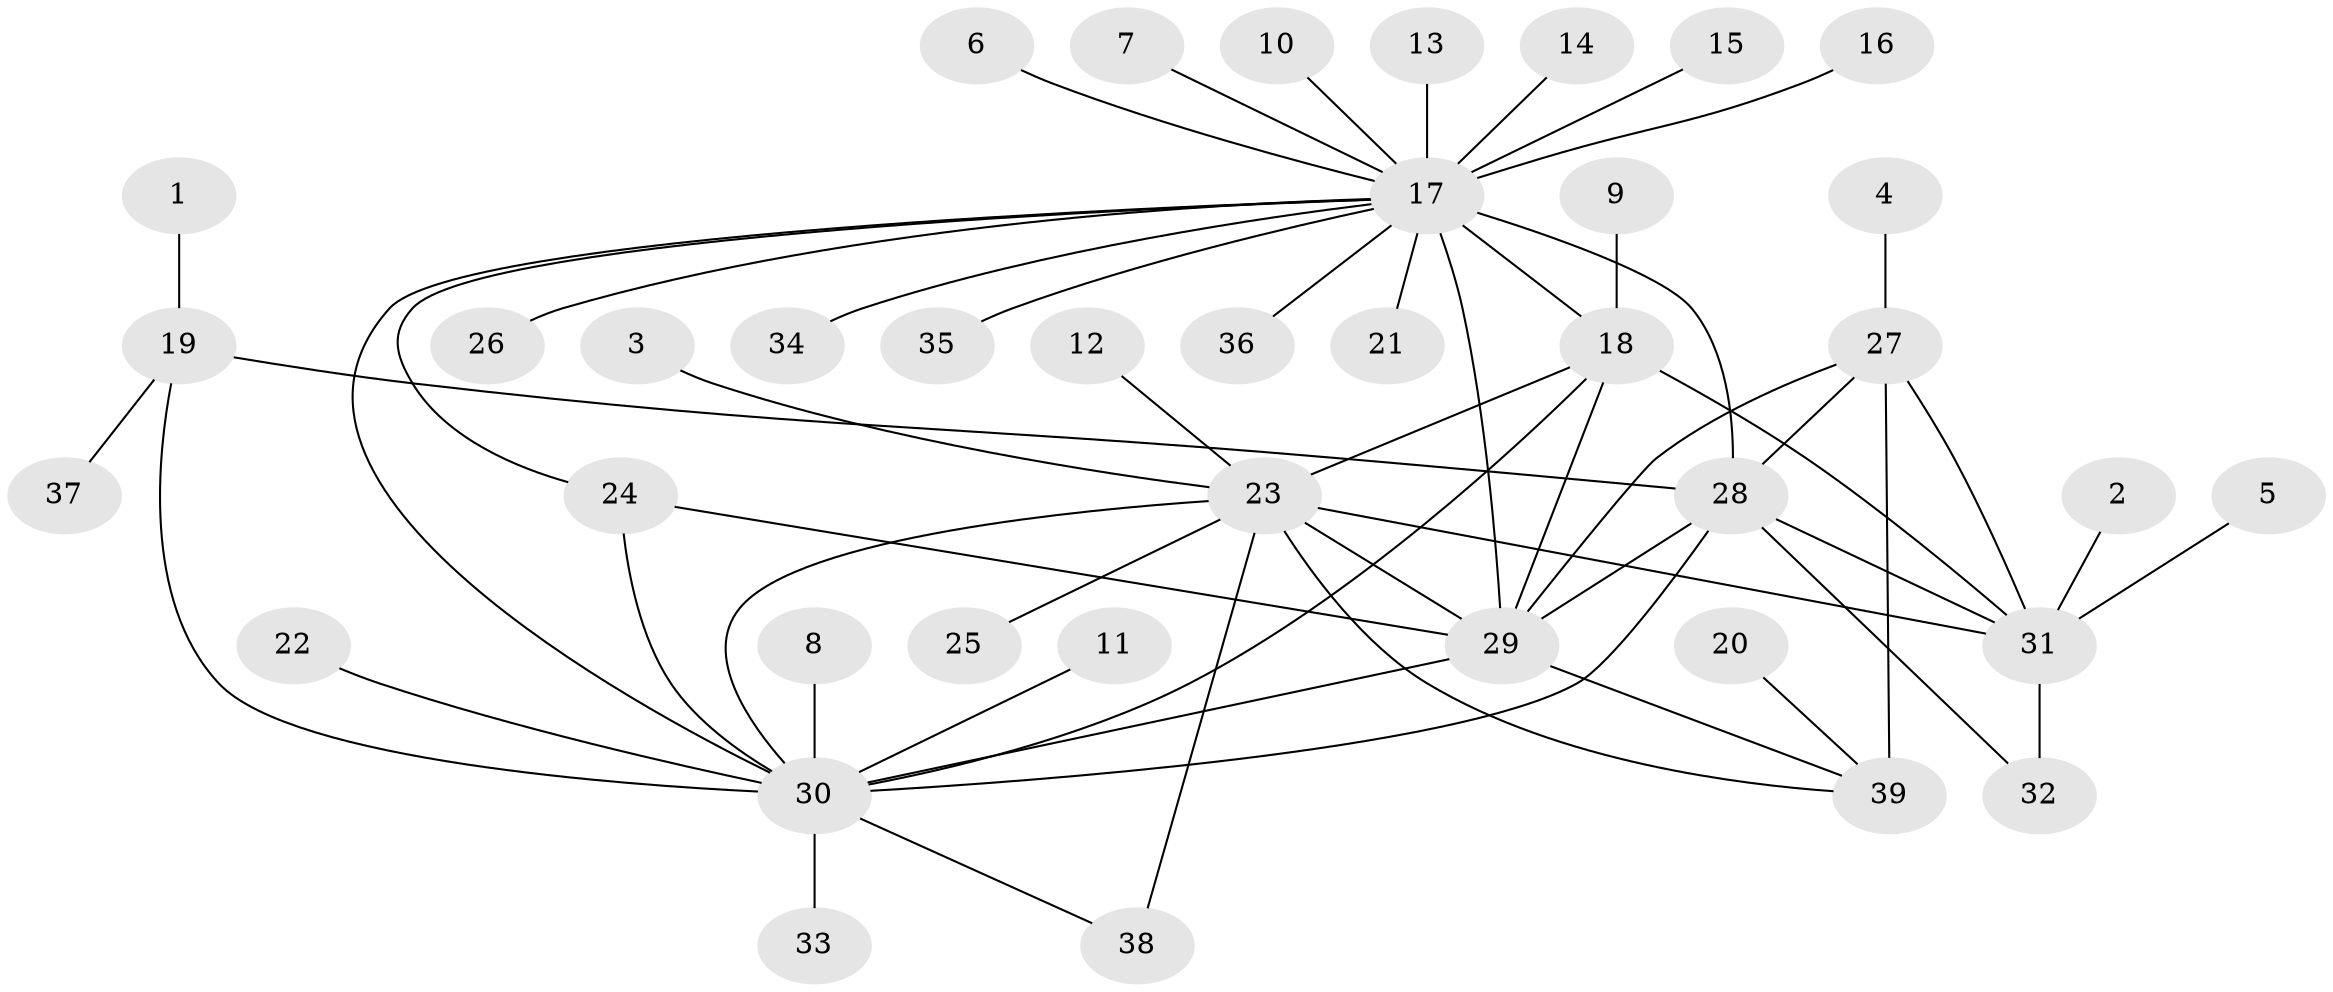 // original degree distribution, {5: 0.016129032258064516, 8: 0.04838709677419355, 7: 0.04838709677419355, 9: 0.04032258064516129, 11: 0.024193548387096774, 10: 0.03225806451612903, 6: 0.016129032258064516, 15: 0.008064516129032258, 13: 0.008064516129032258, 4: 0.016129032258064516, 1: 0.5887096774193549, 2: 0.14516129032258066, 3: 0.008064516129032258}
// Generated by graph-tools (version 1.1) at 2025/37/03/04/25 23:37:50]
// undirected, 39 vertices, 56 edges
graph export_dot {
  node [color=gray90,style=filled];
  1;
  2;
  3;
  4;
  5;
  6;
  7;
  8;
  9;
  10;
  11;
  12;
  13;
  14;
  15;
  16;
  17;
  18;
  19;
  20;
  21;
  22;
  23;
  24;
  25;
  26;
  27;
  28;
  29;
  30;
  31;
  32;
  33;
  34;
  35;
  36;
  37;
  38;
  39;
  1 -- 19 [weight=1.0];
  2 -- 31 [weight=1.0];
  3 -- 23 [weight=1.0];
  4 -- 27 [weight=1.0];
  5 -- 31 [weight=1.0];
  6 -- 17 [weight=1.0];
  7 -- 17 [weight=1.0];
  8 -- 30 [weight=1.0];
  9 -- 18 [weight=1.0];
  10 -- 17 [weight=1.0];
  11 -- 30 [weight=1.0];
  12 -- 23 [weight=1.0];
  13 -- 17 [weight=1.0];
  14 -- 17 [weight=1.0];
  15 -- 17 [weight=1.0];
  16 -- 17 [weight=1.0];
  17 -- 18 [weight=1.0];
  17 -- 21 [weight=1.0];
  17 -- 24 [weight=1.0];
  17 -- 26 [weight=1.0];
  17 -- 28 [weight=5.0];
  17 -- 29 [weight=1.0];
  17 -- 30 [weight=1.0];
  17 -- 34 [weight=1.0];
  17 -- 35 [weight=1.0];
  17 -- 36 [weight=1.0];
  18 -- 23 [weight=8.0];
  18 -- 29 [weight=1.0];
  18 -- 30 [weight=1.0];
  18 -- 31 [weight=1.0];
  19 -- 28 [weight=1.0];
  19 -- 30 [weight=4.0];
  19 -- 37 [weight=1.0];
  20 -- 39 [weight=1.0];
  22 -- 30 [weight=1.0];
  23 -- 25 [weight=1.0];
  23 -- 29 [weight=1.0];
  23 -- 30 [weight=1.0];
  23 -- 31 [weight=1.0];
  23 -- 38 [weight=1.0];
  23 -- 39 [weight=1.0];
  24 -- 29 [weight=1.0];
  24 -- 30 [weight=1.0];
  27 -- 28 [weight=1.0];
  27 -- 29 [weight=4.0];
  27 -- 31 [weight=1.0];
  27 -- 39 [weight=4.0];
  28 -- 29 [weight=1.0];
  28 -- 30 [weight=4.0];
  28 -- 31 [weight=5.0];
  28 -- 32 [weight=1.0];
  29 -- 30 [weight=1.0];
  29 -- 39 [weight=1.0];
  30 -- 33 [weight=1.0];
  30 -- 38 [weight=1.0];
  31 -- 32 [weight=1.0];
}
